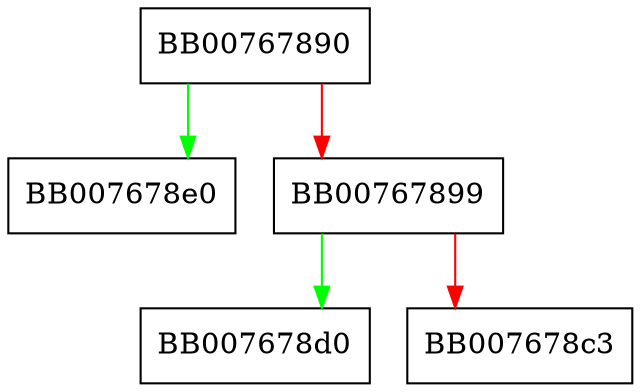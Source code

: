 digraph EVP_aes_128_cbc_hmac_sha256 {
  node [shape="box"];
  graph [splines=ortho];
  BB00767890 -> BB007678e0 [color="green"];
  BB00767890 -> BB00767899 [color="red"];
  BB00767899 -> BB007678d0 [color="green"];
  BB00767899 -> BB007678c3 [color="red"];
}